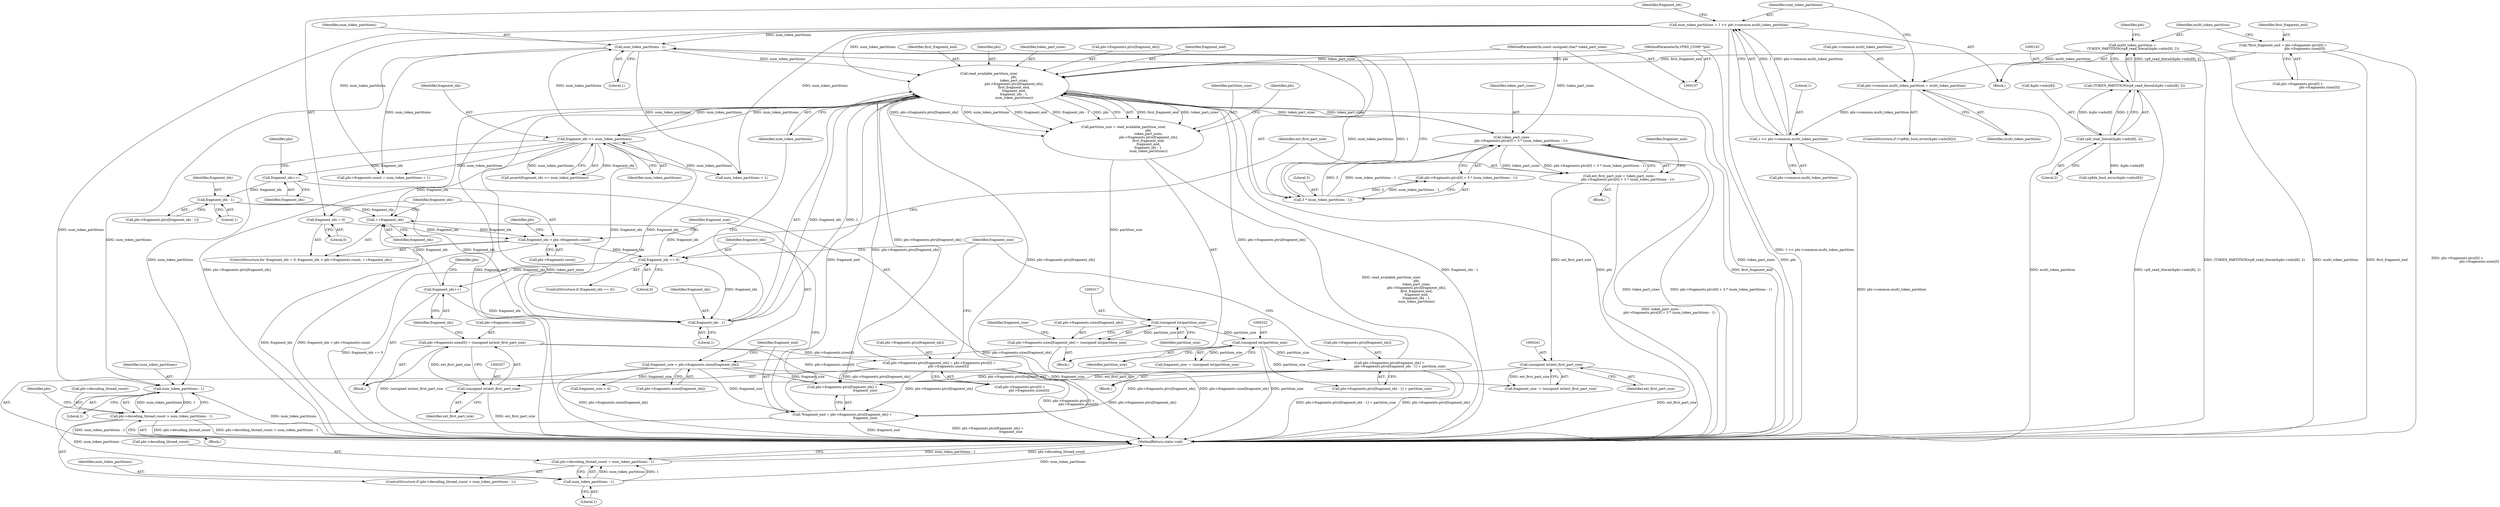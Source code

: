 digraph "1_Android_6886e8e0a9db2dbad723dc37a548233e004b33bc@del" {
"1000417" [label="(Call,num_token_partitions - 1)"];
"1000235" [label="(Call,num_token_partitions - 1)"];
"1000170" [label="(Call,num_token_partitions = 1 << pbi->common.multi_token_partition)"];
"1000172" [label="(Call,1 << pbi->common.multi_token_partition)"];
"1000163" [label="(Call,pbi->common.multi_token_partition = multi_token_partition)"];
"1000142" [label="(Call,multi_token_partition =\n (TOKEN_PARTITION)vp8_read_literal(&pbi->mbc[8], 2))"];
"1000144" [label="(Call,(TOKEN_PARTITION)vp8_read_literal(&pbi->mbc[8], 2))"];
"1000146" [label="(Call,vp8_read_literal(&pbi->mbc[8], 2))"];
"1000325" [label="(Call,fragment_idx <= num_token_partitions)"];
"1000304" [label="(Call,fragment_idx - 1)"];
"1000259" [label="(Call,fragment_idx++)"];
"1000216" [label="(Call,fragment_idx == 0)"];
"1000183" [label="(Call,fragment_idx < pbi->fragments.count)"];
"1000180" [label="(Call,fragment_idx = 0)"];
"1000190" [label="(Call,++fragment_idx)"];
"1000350" [label="(Call,fragment_idx - 1)"];
"1000333" [label="(Call,fragment_idx++)"];
"1000292" [label="(Call,read_available_partition_size(\n                                                 pbi,\n                                                 token_part_sizes,\n                                                 pbi->fragments.ptrs[fragment_idx],\n                                                 first_fragment_end,\n                                                 fragment_end,\n                                                 fragment_idx - 1,\n                                                 num_token_partitions))"];
"1000108" [label="(MethodParameterIn,VP8D_COMP *pbi)"];
"1000223" [label="(Call,token_part_sizes -\n                pbi->fragments.ptrs[0] + 3 * (num_token_partitions - 1))"];
"1000109" [label="(MethodParameterIn,const unsigned char* token_part_sizes)"];
"1000233" [label="(Call,3 * (num_token_partitions - 1))"];
"1000335" [label="(Call,pbi->fragments.ptrs[fragment_idx] =\n                    pbi->fragments.ptrs[fragment_idx - 1] + partition_size)"];
"1000321" [label="(Call,(unsigned int)partition_size)"];
"1000316" [label="(Call,(unsigned int)partition_size)"];
"1000290" [label="(Call,partition_size = read_available_partition_size(\n                                                 pbi,\n                                                 token_part_sizes,\n                                                 pbi->fragments.ptrs[fragment_idx],\n                                                 first_fragment_end,\n                                                 fragment_end,\n                                                 fragment_idx - 1,\n                                                 num_token_partitions))"];
"1000261" [label="(Call,pbi->fragments.ptrs[fragment_idx] = pbi->fragments.ptrs[0] +\n                  pbi->fragments.sizes[0])"];
"1000248" [label="(Call,pbi->fragments.sizes[0] = (unsigned int)ext_first_part_size)"];
"1000256" [label="(Call,(unsigned int)ext_first_part_size)"];
"1000240" [label="(Call,(unsigned int)ext_first_part_size)"];
"1000221" [label="(Call,ext_first_part_size = token_part_sizes -\n                pbi->fragments.ptrs[0] + 3 * (num_token_partitions - 1))"];
"1000124" [label="(Call,*first_fragment_end = pbi->fragments.ptrs[0] +\n                                          pbi->fragments.sizes[0])"];
"1000204" [label="(Call,*fragment_end = pbi->fragments.ptrs[fragment_idx] +\n                                            fragment_size)"];
"1000194" [label="(Call,fragment_size = pbi->fragments.sizes[fragment_idx])"];
"1000308" [label="(Call,pbi->fragments.sizes[fragment_idx] = (unsigned int)partition_size)"];
"1000413" [label="(Call,pbi->decoding_thread_count > num_token_partitions - 1)"];
"1000424" [label="(Call,num_token_partitions - 1)"];
"1000420" [label="(Call,pbi->decoding_thread_count = num_token_partitions - 1)"];
"1000304" [label="(Call,fragment_idx - 1)"];
"1000336" [label="(Call,pbi->fragments.ptrs[fragment_idx])"];
"1000288" [label="(Block,)"];
"1000163" [label="(Call,pbi->common.multi_token_partition = multi_token_partition)"];
"1000204" [label="(Call,*fragment_end = pbi->fragments.ptrs[fragment_idx] +\n                                            fragment_size)"];
"1000171" [label="(Identifier,num_token_partitions)"];
"1000256" [label="(Call,(unsigned int)ext_first_part_size)"];
"1000247" [label="(Block,)"];
"1000109" [label="(MethodParameterIn,const unsigned char* token_part_sizes)"];
"1000238" [label="(Call,fragment_size -= (unsigned int)ext_first_part_size)"];
"1000419" [label="(Literal,1)"];
"1000184" [label="(Identifier,fragment_idx)"];
"1000240" [label="(Call,(unsigned int)ext_first_part_size)"];
"1000320" [label="(Identifier,fragment_size)"];
"1000183" [label="(Call,fragment_idx < pbi->fragments.count)"];
"1000110" [label="(Block,)"];
"1000205" [label="(Identifier,fragment_end)"];
"1000306" [label="(Literal,1)"];
"1000262" [label="(Call,pbi->fragments.ptrs[fragment_idx])"];
"1000426" [label="(Literal,1)"];
"1000225" [label="(Call,pbi->fragments.ptrs[0] + 3 * (num_token_partitions - 1))"];
"1000418" [label="(Identifier,num_token_partitions)"];
"1000307" [label="(Identifier,num_token_partitions)"];
"1000422" [label="(Identifier,pbi)"];
"1000291" [label="(Identifier,partition_size)"];
"1000351" [label="(Identifier,fragment_idx)"];
"1000302" [label="(Identifier,first_fragment_end)"];
"1000293" [label="(Identifier,pbi)"];
"1000290" [label="(Call,partition_size = read_available_partition_size(\n                                                 pbi,\n                                                 token_part_sizes,\n                                                 pbi->fragments.ptrs[fragment_idx],\n                                                 first_fragment_end,\n                                                 fragment_end,\n                                                 fragment_idx - 1,\n                                                 num_token_partitions))"];
"1000224" [label="(Identifier,token_part_sizes)"];
"1000294" [label="(Identifier,token_part_sizes)"];
"1000196" [label="(Call,pbi->fragments.sizes[fragment_idx])"];
"1000309" [label="(Call,pbi->fragments.sizes[fragment_idx])"];
"1000334" [label="(Identifier,fragment_idx)"];
"1000182" [label="(Literal,0)"];
"1000318" [label="(Identifier,partition_size)"];
"1000286" [label="(Identifier,fragment_size)"];
"1000169" [label="(Identifier,multi_token_partition)"];
"1000339" [label="(Identifier,pbi)"];
"1000237" [label="(Literal,1)"];
"1000170" [label="(Call,num_token_partitions = 1 << pbi->common.multi_token_partition)"];
"1000164" [label="(Call,pbi->common.multi_token_partition)"];
"1000249" [label="(Call,pbi->fragments.sizes[0])"];
"1000335" [label="(Call,pbi->fragments.ptrs[fragment_idx] =\n                    pbi->fragments.ptrs[fragment_idx - 1] + partition_size)"];
"1000179" [label="(ControlStructure,for (fragment_idx = 0; fragment_idx < pbi->fragments.count; ++fragment_idx))"];
"1000173" [label="(Literal,1)"];
"1000172" [label="(Call,1 << pbi->common.multi_token_partition)"];
"1000259" [label="(Call,fragment_idx++)"];
"1000108" [label="(MethodParameterIn,VP8D_COMP *pbi)"];
"1000308" [label="(Call,pbi->fragments.sizes[fragment_idx] = (unsigned int)partition_size)"];
"1000124" [label="(Call,*first_fragment_end = pbi->fragments.ptrs[0] +\n                                          pbi->fragments.sizes[0])"];
"1000154" [label="(ControlStructure,if (!vp8dx_bool_error(&pbi->mbc[8])))"];
"1000239" [label="(Identifier,fragment_size)"];
"1000360" [label="(Call,num_token_partitions + 1)"];
"1000221" [label="(Call,ext_first_part_size = token_part_sizes -\n                pbi->fragments.ptrs[0] + 3 * (num_token_partitions - 1))"];
"1000180" [label="(Call,fragment_idx = 0)"];
"1000427" [label="(MethodReturn,static void)"];
"1000261" [label="(Call,pbi->fragments.ptrs[fragment_idx] = pbi->fragments.ptrs[0] +\n                  pbi->fragments.sizes[0])"];
"1000153" [label="(Literal,2)"];
"1000421" [label="(Call,pbi->decoding_thread_count)"];
"1000295" [label="(Call,pbi->fragments.ptrs[fragment_idx])"];
"1000185" [label="(Call,pbi->fragments.count)"];
"1000234" [label="(Literal,3)"];
"1000285" [label="(Call,fragment_size > 0)"];
"1000248" [label="(Call,pbi->fragments.sizes[0] = (unsigned int)ext_first_part_size)"];
"1000144" [label="(Call,(TOKEN_PARTITION)vp8_read_literal(&pbi->mbc[8], 2))"];
"1000324" [label="(Call,assert(fragment_idx <= num_token_partitions))"];
"1000216" [label="(Call,fragment_idx == 0)"];
"1000332" [label="(Block,)"];
"1000417" [label="(Call,num_token_partitions - 1)"];
"1000265" [label="(Identifier,pbi)"];
"1000327" [label="(Identifier,num_token_partitions)"];
"1000258" [label="(Identifier,ext_first_part_size)"];
"1000269" [label="(Call,pbi->fragments.ptrs[0] +\n                  pbi->fragments.sizes[0])"];
"1000425" [label="(Identifier,num_token_partitions)"];
"1000142" [label="(Call,multi_token_partition =\n (TOKEN_PARTITION)vp8_read_literal(&pbi->mbc[8], 2))"];
"1000218" [label="(Literal,0)"];
"1000195" [label="(Identifier,fragment_size)"];
"1000126" [label="(Call,pbi->fragments.ptrs[0] +\n                                          pbi->fragments.sizes[0])"];
"1000325" [label="(Call,fragment_idx <= num_token_partitions)"];
"1000235" [label="(Call,num_token_partitions - 1)"];
"1000219" [label="(Block,)"];
"1000344" [label="(Call,pbi->fragments.ptrs[fragment_idx - 1])"];
"1000303" [label="(Identifier,fragment_end)"];
"1000414" [label="(Call,pbi->decoding_thread_count)"];
"1000236" [label="(Identifier,num_token_partitions)"];
"1000260" [label="(Identifier,fragment_idx)"];
"1000156" [label="(Call,vp8dx_bool_error(&pbi->mbc[8]))"];
"1000233" [label="(Call,3 * (num_token_partitions - 1))"];
"1000143" [label="(Identifier,multi_token_partition)"];
"1000412" [label="(ControlStructure,if (pbi->decoding_thread_count > num_token_partitions - 1))"];
"1000312" [label="(Identifier,pbi)"];
"1000147" [label="(Call,&pbi->mbc[8])"];
"1000350" [label="(Call,fragment_idx - 1)"];
"1000354" [label="(Call,pbi->fragments.count = num_token_partitions + 1)"];
"1000217" [label="(Identifier,fragment_idx)"];
"1000174" [label="(Call,pbi->common.multi_token_partition)"];
"1000160" [label="(Identifier,pbi)"];
"1000424" [label="(Call,num_token_partitions - 1)"];
"1000321" [label="(Call,(unsigned int)partition_size)"];
"1000305" [label="(Identifier,fragment_idx)"];
"1000146" [label="(Call,vp8_read_literal(&pbi->mbc[8], 2))"];
"1000190" [label="(Call,++fragment_idx)"];
"1000222" [label="(Identifier,ext_first_part_size)"];
"1000420" [label="(Call,pbi->decoding_thread_count = num_token_partitions - 1)"];
"1000192" [label="(Block,)"];
"1000413" [label="(Call,pbi->decoding_thread_count > num_token_partitions - 1)"];
"1000357" [label="(Identifier,pbi)"];
"1000343" [label="(Call,pbi->fragments.ptrs[fragment_idx - 1] + partition_size)"];
"1000181" [label="(Identifier,fragment_idx)"];
"1000223" [label="(Call,token_part_sizes -\n                pbi->fragments.ptrs[0] + 3 * (num_token_partitions - 1))"];
"1000333" [label="(Call,fragment_idx++)"];
"1000319" [label="(Call,fragment_size -= (unsigned int)partition_size)"];
"1000191" [label="(Identifier,fragment_idx)"];
"1000326" [label="(Identifier,fragment_idx)"];
"1000323" [label="(Identifier,partition_size)"];
"1000352" [label="(Literal,1)"];
"1000316" [label="(Call,(unsigned int)partition_size)"];
"1000125" [label="(Identifier,first_fragment_end)"];
"1000194" [label="(Call,fragment_size = pbi->fragments.sizes[fragment_idx])"];
"1000215" [label="(ControlStructure,if (fragment_idx == 0))"];
"1000242" [label="(Identifier,ext_first_part_size)"];
"1000292" [label="(Call,read_available_partition_size(\n                                                 pbi,\n                                                 token_part_sizes,\n                                                 pbi->fragments.ptrs[fragment_idx],\n                                                 first_fragment_end,\n                                                 fragment_end,\n                                                 fragment_idx - 1,\n                                                 num_token_partitions))"];
"1000206" [label="(Call,pbi->fragments.ptrs[fragment_idx] +\n                                            fragment_size)"];
"1000417" -> "1000413"  [label="AST: "];
"1000417" -> "1000419"  [label="CFG: "];
"1000418" -> "1000417"  [label="AST: "];
"1000419" -> "1000417"  [label="AST: "];
"1000413" -> "1000417"  [label="CFG: "];
"1000417" -> "1000427"  [label="DDG: num_token_partitions"];
"1000417" -> "1000413"  [label="DDG: num_token_partitions"];
"1000417" -> "1000413"  [label="DDG: 1"];
"1000235" -> "1000417"  [label="DDG: num_token_partitions"];
"1000170" -> "1000417"  [label="DDG: num_token_partitions"];
"1000325" -> "1000417"  [label="DDG: num_token_partitions"];
"1000417" -> "1000424"  [label="DDG: num_token_partitions"];
"1000235" -> "1000233"  [label="AST: "];
"1000235" -> "1000237"  [label="CFG: "];
"1000236" -> "1000235"  [label="AST: "];
"1000237" -> "1000235"  [label="AST: "];
"1000233" -> "1000235"  [label="CFG: "];
"1000235" -> "1000233"  [label="DDG: num_token_partitions"];
"1000235" -> "1000233"  [label="DDG: 1"];
"1000170" -> "1000235"  [label="DDG: num_token_partitions"];
"1000325" -> "1000235"  [label="DDG: num_token_partitions"];
"1000235" -> "1000292"  [label="DDG: num_token_partitions"];
"1000235" -> "1000354"  [label="DDG: num_token_partitions"];
"1000235" -> "1000360"  [label="DDG: num_token_partitions"];
"1000170" -> "1000110"  [label="AST: "];
"1000170" -> "1000172"  [label="CFG: "];
"1000171" -> "1000170"  [label="AST: "];
"1000172" -> "1000170"  [label="AST: "];
"1000181" -> "1000170"  [label="CFG: "];
"1000170" -> "1000427"  [label="DDG: 1 << pbi->common.multi_token_partition"];
"1000172" -> "1000170"  [label="DDG: 1"];
"1000172" -> "1000170"  [label="DDG: pbi->common.multi_token_partition"];
"1000170" -> "1000292"  [label="DDG: num_token_partitions"];
"1000170" -> "1000354"  [label="DDG: num_token_partitions"];
"1000170" -> "1000360"  [label="DDG: num_token_partitions"];
"1000172" -> "1000174"  [label="CFG: "];
"1000173" -> "1000172"  [label="AST: "];
"1000174" -> "1000172"  [label="AST: "];
"1000172" -> "1000427"  [label="DDG: pbi->common.multi_token_partition"];
"1000163" -> "1000172"  [label="DDG: pbi->common.multi_token_partition"];
"1000163" -> "1000154"  [label="AST: "];
"1000163" -> "1000169"  [label="CFG: "];
"1000164" -> "1000163"  [label="AST: "];
"1000169" -> "1000163"  [label="AST: "];
"1000171" -> "1000163"  [label="CFG: "];
"1000163" -> "1000427"  [label="DDG: multi_token_partition"];
"1000142" -> "1000163"  [label="DDG: multi_token_partition"];
"1000142" -> "1000110"  [label="AST: "];
"1000142" -> "1000144"  [label="CFG: "];
"1000143" -> "1000142"  [label="AST: "];
"1000144" -> "1000142"  [label="AST: "];
"1000160" -> "1000142"  [label="CFG: "];
"1000142" -> "1000427"  [label="DDG: (TOKEN_PARTITION)vp8_read_literal(&pbi->mbc[8], 2)"];
"1000142" -> "1000427"  [label="DDG: multi_token_partition"];
"1000144" -> "1000142"  [label="DDG: vp8_read_literal(&pbi->mbc[8], 2)"];
"1000144" -> "1000146"  [label="CFG: "];
"1000145" -> "1000144"  [label="AST: "];
"1000146" -> "1000144"  [label="AST: "];
"1000144" -> "1000427"  [label="DDG: vp8_read_literal(&pbi->mbc[8], 2)"];
"1000146" -> "1000144"  [label="DDG: &pbi->mbc[8]"];
"1000146" -> "1000144"  [label="DDG: 2"];
"1000146" -> "1000153"  [label="CFG: "];
"1000147" -> "1000146"  [label="AST: "];
"1000153" -> "1000146"  [label="AST: "];
"1000146" -> "1000156"  [label="DDG: &pbi->mbc[8]"];
"1000325" -> "1000324"  [label="AST: "];
"1000325" -> "1000327"  [label="CFG: "];
"1000326" -> "1000325"  [label="AST: "];
"1000327" -> "1000325"  [label="AST: "];
"1000324" -> "1000325"  [label="CFG: "];
"1000325" -> "1000190"  [label="DDG: fragment_idx"];
"1000325" -> "1000304"  [label="DDG: fragment_idx"];
"1000325" -> "1000292"  [label="DDG: num_token_partitions"];
"1000325" -> "1000324"  [label="DDG: fragment_idx"];
"1000325" -> "1000324"  [label="DDG: num_token_partitions"];
"1000304" -> "1000325"  [label="DDG: fragment_idx"];
"1000292" -> "1000325"  [label="DDG: num_token_partitions"];
"1000325" -> "1000333"  [label="DDG: fragment_idx"];
"1000325" -> "1000354"  [label="DDG: num_token_partitions"];
"1000325" -> "1000360"  [label="DDG: num_token_partitions"];
"1000304" -> "1000292"  [label="AST: "];
"1000304" -> "1000306"  [label="CFG: "];
"1000305" -> "1000304"  [label="AST: "];
"1000306" -> "1000304"  [label="AST: "];
"1000307" -> "1000304"  [label="CFG: "];
"1000304" -> "1000292"  [label="DDG: fragment_idx"];
"1000304" -> "1000292"  [label="DDG: 1"];
"1000259" -> "1000304"  [label="DDG: fragment_idx"];
"1000350" -> "1000304"  [label="DDG: fragment_idx"];
"1000216" -> "1000304"  [label="DDG: fragment_idx"];
"1000259" -> "1000247"  [label="AST: "];
"1000259" -> "1000260"  [label="CFG: "];
"1000260" -> "1000259"  [label="AST: "];
"1000265" -> "1000259"  [label="CFG: "];
"1000259" -> "1000190"  [label="DDG: fragment_idx"];
"1000216" -> "1000259"  [label="DDG: fragment_idx"];
"1000216" -> "1000215"  [label="AST: "];
"1000216" -> "1000218"  [label="CFG: "];
"1000217" -> "1000216"  [label="AST: "];
"1000218" -> "1000216"  [label="AST: "];
"1000222" -> "1000216"  [label="CFG: "];
"1000286" -> "1000216"  [label="CFG: "];
"1000216" -> "1000427"  [label="DDG: fragment_idx == 0"];
"1000216" -> "1000190"  [label="DDG: fragment_idx"];
"1000183" -> "1000216"  [label="DDG: fragment_idx"];
"1000183" -> "1000179"  [label="AST: "];
"1000183" -> "1000185"  [label="CFG: "];
"1000184" -> "1000183"  [label="AST: "];
"1000185" -> "1000183"  [label="AST: "];
"1000195" -> "1000183"  [label="CFG: "];
"1000357" -> "1000183"  [label="CFG: "];
"1000183" -> "1000427"  [label="DDG: fragment_idx"];
"1000183" -> "1000427"  [label="DDG: fragment_idx < pbi->fragments.count"];
"1000180" -> "1000183"  [label="DDG: fragment_idx"];
"1000190" -> "1000183"  [label="DDG: fragment_idx"];
"1000180" -> "1000179"  [label="AST: "];
"1000180" -> "1000182"  [label="CFG: "];
"1000181" -> "1000180"  [label="AST: "];
"1000182" -> "1000180"  [label="AST: "];
"1000184" -> "1000180"  [label="CFG: "];
"1000190" -> "1000179"  [label="AST: "];
"1000190" -> "1000191"  [label="CFG: "];
"1000191" -> "1000190"  [label="AST: "];
"1000184" -> "1000190"  [label="CFG: "];
"1000350" -> "1000190"  [label="DDG: fragment_idx"];
"1000350" -> "1000344"  [label="AST: "];
"1000350" -> "1000352"  [label="CFG: "];
"1000351" -> "1000350"  [label="AST: "];
"1000352" -> "1000350"  [label="AST: "];
"1000344" -> "1000350"  [label="CFG: "];
"1000333" -> "1000350"  [label="DDG: fragment_idx"];
"1000333" -> "1000332"  [label="AST: "];
"1000333" -> "1000334"  [label="CFG: "];
"1000334" -> "1000333"  [label="AST: "];
"1000339" -> "1000333"  [label="CFG: "];
"1000292" -> "1000290"  [label="AST: "];
"1000292" -> "1000307"  [label="CFG: "];
"1000293" -> "1000292"  [label="AST: "];
"1000294" -> "1000292"  [label="AST: "];
"1000295" -> "1000292"  [label="AST: "];
"1000302" -> "1000292"  [label="AST: "];
"1000303" -> "1000292"  [label="AST: "];
"1000307" -> "1000292"  [label="AST: "];
"1000290" -> "1000292"  [label="CFG: "];
"1000292" -> "1000427"  [label="DDG: fragment_end"];
"1000292" -> "1000427"  [label="DDG: token_part_sizes"];
"1000292" -> "1000427"  [label="DDG: fragment_idx - 1"];
"1000292" -> "1000427"  [label="DDG: pbi"];
"1000292" -> "1000427"  [label="DDG: first_fragment_end"];
"1000292" -> "1000427"  [label="DDG: pbi->fragments.ptrs[fragment_idx]"];
"1000292" -> "1000204"  [label="DDG: pbi->fragments.ptrs[fragment_idx]"];
"1000292" -> "1000206"  [label="DDG: pbi->fragments.ptrs[fragment_idx]"];
"1000292" -> "1000223"  [label="DDG: token_part_sizes"];
"1000292" -> "1000290"  [label="DDG: first_fragment_end"];
"1000292" -> "1000290"  [label="DDG: token_part_sizes"];
"1000292" -> "1000290"  [label="DDG: pbi->fragments.ptrs[fragment_idx]"];
"1000292" -> "1000290"  [label="DDG: num_token_partitions"];
"1000292" -> "1000290"  [label="DDG: fragment_end"];
"1000292" -> "1000290"  [label="DDG: fragment_idx - 1"];
"1000292" -> "1000290"  [label="DDG: pbi"];
"1000108" -> "1000292"  [label="DDG: pbi"];
"1000223" -> "1000292"  [label="DDG: token_part_sizes"];
"1000109" -> "1000292"  [label="DDG: token_part_sizes"];
"1000335" -> "1000292"  [label="DDG: pbi->fragments.ptrs[fragment_idx]"];
"1000261" -> "1000292"  [label="DDG: pbi->fragments.ptrs[fragment_idx]"];
"1000124" -> "1000292"  [label="DDG: first_fragment_end"];
"1000204" -> "1000292"  [label="DDG: fragment_end"];
"1000108" -> "1000107"  [label="AST: "];
"1000108" -> "1000427"  [label="DDG: pbi"];
"1000223" -> "1000221"  [label="AST: "];
"1000223" -> "1000225"  [label="CFG: "];
"1000224" -> "1000223"  [label="AST: "];
"1000225" -> "1000223"  [label="AST: "];
"1000221" -> "1000223"  [label="CFG: "];
"1000223" -> "1000427"  [label="DDG: pbi->fragments.ptrs[0] + 3 * (num_token_partitions - 1)"];
"1000223" -> "1000427"  [label="DDG: token_part_sizes"];
"1000223" -> "1000221"  [label="DDG: token_part_sizes"];
"1000223" -> "1000221"  [label="DDG: pbi->fragments.ptrs[0] + 3 * (num_token_partitions - 1)"];
"1000109" -> "1000223"  [label="DDG: token_part_sizes"];
"1000233" -> "1000223"  [label="DDG: 3"];
"1000233" -> "1000223"  [label="DDG: num_token_partitions - 1"];
"1000109" -> "1000107"  [label="AST: "];
"1000109" -> "1000427"  [label="DDG: token_part_sizes"];
"1000233" -> "1000225"  [label="AST: "];
"1000234" -> "1000233"  [label="AST: "];
"1000225" -> "1000233"  [label="CFG: "];
"1000233" -> "1000225"  [label="DDG: 3"];
"1000233" -> "1000225"  [label="DDG: num_token_partitions - 1"];
"1000335" -> "1000332"  [label="AST: "];
"1000335" -> "1000343"  [label="CFG: "];
"1000336" -> "1000335"  [label="AST: "];
"1000343" -> "1000335"  [label="AST: "];
"1000286" -> "1000335"  [label="CFG: "];
"1000335" -> "1000427"  [label="DDG: pbi->fragments.ptrs[fragment_idx]"];
"1000335" -> "1000427"  [label="DDG: pbi->fragments.ptrs[fragment_idx - 1] + partition_size"];
"1000335" -> "1000204"  [label="DDG: pbi->fragments.ptrs[fragment_idx]"];
"1000335" -> "1000206"  [label="DDG: pbi->fragments.ptrs[fragment_idx]"];
"1000321" -> "1000335"  [label="DDG: partition_size"];
"1000321" -> "1000319"  [label="AST: "];
"1000321" -> "1000323"  [label="CFG: "];
"1000322" -> "1000321"  [label="AST: "];
"1000323" -> "1000321"  [label="AST: "];
"1000319" -> "1000321"  [label="CFG: "];
"1000321" -> "1000427"  [label="DDG: partition_size"];
"1000321" -> "1000319"  [label="DDG: partition_size"];
"1000316" -> "1000321"  [label="DDG: partition_size"];
"1000321" -> "1000343"  [label="DDG: partition_size"];
"1000316" -> "1000308"  [label="AST: "];
"1000316" -> "1000318"  [label="CFG: "];
"1000317" -> "1000316"  [label="AST: "];
"1000318" -> "1000316"  [label="AST: "];
"1000308" -> "1000316"  [label="CFG: "];
"1000316" -> "1000308"  [label="DDG: partition_size"];
"1000290" -> "1000316"  [label="DDG: partition_size"];
"1000290" -> "1000288"  [label="AST: "];
"1000291" -> "1000290"  [label="AST: "];
"1000312" -> "1000290"  [label="CFG: "];
"1000290" -> "1000427"  [label="DDG: read_available_partition_size(\n                                                 pbi,\n                                                 token_part_sizes,\n                                                 pbi->fragments.ptrs[fragment_idx],\n                                                 first_fragment_end,\n                                                 fragment_end,\n                                                 fragment_idx - 1,\n                                                 num_token_partitions)"];
"1000261" -> "1000247"  [label="AST: "];
"1000261" -> "1000269"  [label="CFG: "];
"1000262" -> "1000261"  [label="AST: "];
"1000269" -> "1000261"  [label="AST: "];
"1000286" -> "1000261"  [label="CFG: "];
"1000261" -> "1000427"  [label="DDG: pbi->fragments.ptrs[fragment_idx]"];
"1000261" -> "1000427"  [label="DDG: pbi->fragments.ptrs[0] +\n                  pbi->fragments.sizes[0]"];
"1000261" -> "1000204"  [label="DDG: pbi->fragments.ptrs[fragment_idx]"];
"1000261" -> "1000206"  [label="DDG: pbi->fragments.ptrs[fragment_idx]"];
"1000248" -> "1000261"  [label="DDG: pbi->fragments.sizes[0]"];
"1000248" -> "1000247"  [label="AST: "];
"1000248" -> "1000256"  [label="CFG: "];
"1000249" -> "1000248"  [label="AST: "];
"1000256" -> "1000248"  [label="AST: "];
"1000260" -> "1000248"  [label="CFG: "];
"1000248" -> "1000427"  [label="DDG: (unsigned int)ext_first_part_size"];
"1000256" -> "1000248"  [label="DDG: ext_first_part_size"];
"1000248" -> "1000269"  [label="DDG: pbi->fragments.sizes[0]"];
"1000256" -> "1000258"  [label="CFG: "];
"1000257" -> "1000256"  [label="AST: "];
"1000258" -> "1000256"  [label="AST: "];
"1000256" -> "1000427"  [label="DDG: ext_first_part_size"];
"1000240" -> "1000256"  [label="DDG: ext_first_part_size"];
"1000240" -> "1000238"  [label="AST: "];
"1000240" -> "1000242"  [label="CFG: "];
"1000241" -> "1000240"  [label="AST: "];
"1000242" -> "1000240"  [label="AST: "];
"1000238" -> "1000240"  [label="CFG: "];
"1000240" -> "1000427"  [label="DDG: ext_first_part_size"];
"1000240" -> "1000238"  [label="DDG: ext_first_part_size"];
"1000221" -> "1000240"  [label="DDG: ext_first_part_size"];
"1000221" -> "1000219"  [label="AST: "];
"1000222" -> "1000221"  [label="AST: "];
"1000239" -> "1000221"  [label="CFG: "];
"1000221" -> "1000427"  [label="DDG: token_part_sizes -\n                pbi->fragments.ptrs[0] + 3 * (num_token_partitions - 1)"];
"1000124" -> "1000110"  [label="AST: "];
"1000124" -> "1000126"  [label="CFG: "];
"1000125" -> "1000124"  [label="AST: "];
"1000126" -> "1000124"  [label="AST: "];
"1000143" -> "1000124"  [label="CFG: "];
"1000124" -> "1000427"  [label="DDG: pbi->fragments.ptrs[0] +\n                                          pbi->fragments.sizes[0]"];
"1000124" -> "1000427"  [label="DDG: first_fragment_end"];
"1000204" -> "1000192"  [label="AST: "];
"1000204" -> "1000206"  [label="CFG: "];
"1000205" -> "1000204"  [label="AST: "];
"1000206" -> "1000204"  [label="AST: "];
"1000217" -> "1000204"  [label="CFG: "];
"1000204" -> "1000427"  [label="DDG: pbi->fragments.ptrs[fragment_idx] +\n                                            fragment_size"];
"1000204" -> "1000427"  [label="DDG: fragment_end"];
"1000194" -> "1000204"  [label="DDG: fragment_size"];
"1000194" -> "1000192"  [label="AST: "];
"1000194" -> "1000196"  [label="CFG: "];
"1000195" -> "1000194"  [label="AST: "];
"1000196" -> "1000194"  [label="AST: "];
"1000205" -> "1000194"  [label="CFG: "];
"1000194" -> "1000427"  [label="DDG: pbi->fragments.sizes[fragment_idx]"];
"1000308" -> "1000194"  [label="DDG: pbi->fragments.sizes[fragment_idx]"];
"1000194" -> "1000206"  [label="DDG: fragment_size"];
"1000194" -> "1000238"  [label="DDG: fragment_size"];
"1000194" -> "1000285"  [label="DDG: fragment_size"];
"1000308" -> "1000288"  [label="AST: "];
"1000309" -> "1000308"  [label="AST: "];
"1000320" -> "1000308"  [label="CFG: "];
"1000308" -> "1000427"  [label="DDG: pbi->fragments.sizes[fragment_idx]"];
"1000413" -> "1000412"  [label="AST: "];
"1000414" -> "1000413"  [label="AST: "];
"1000422" -> "1000413"  [label="CFG: "];
"1000427" -> "1000413"  [label="CFG: "];
"1000413" -> "1000427"  [label="DDG: pbi->decoding_thread_count"];
"1000413" -> "1000427"  [label="DDG: pbi->decoding_thread_count > num_token_partitions - 1"];
"1000413" -> "1000427"  [label="DDG: num_token_partitions - 1"];
"1000424" -> "1000420"  [label="AST: "];
"1000424" -> "1000426"  [label="CFG: "];
"1000425" -> "1000424"  [label="AST: "];
"1000426" -> "1000424"  [label="AST: "];
"1000420" -> "1000424"  [label="CFG: "];
"1000424" -> "1000427"  [label="DDG: num_token_partitions"];
"1000424" -> "1000420"  [label="DDG: num_token_partitions"];
"1000424" -> "1000420"  [label="DDG: 1"];
"1000420" -> "1000412"  [label="AST: "];
"1000421" -> "1000420"  [label="AST: "];
"1000427" -> "1000420"  [label="CFG: "];
"1000420" -> "1000427"  [label="DDG: num_token_partitions - 1"];
"1000420" -> "1000427"  [label="DDG: pbi->decoding_thread_count"];
}
